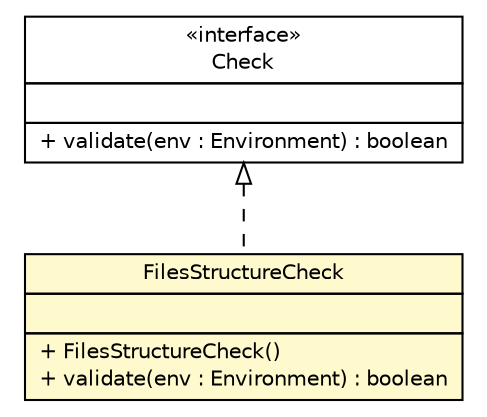 #!/usr/local/bin/dot
#
# Class diagram 
# Generated by UMLGraph version 5.1 (http://www.umlgraph.org/)
#

digraph G {
	edge [fontname="Helvetica",fontsize=10,labelfontname="Helvetica",labelfontsize=10];
	node [fontname="Helvetica",fontsize=10,shape=plaintext];
	nodesep=0.25;
	ranksep=0.5;
	// com.rexsl.maven.Check
	c802 [label=<<table title="com.rexsl.maven.Check" border="0" cellborder="1" cellspacing="0" cellpadding="2" port="p" href="../Check.html">
		<tr><td><table border="0" cellspacing="0" cellpadding="1">
<tr><td align="center" balign="center"> &#171;interface&#187; </td></tr>
<tr><td align="center" balign="center"> Check </td></tr>
		</table></td></tr>
		<tr><td><table border="0" cellspacing="0" cellpadding="1">
<tr><td align="left" balign="left">  </td></tr>
		</table></td></tr>
		<tr><td><table border="0" cellspacing="0" cellpadding="1">
<tr><td align="left" balign="left"> + validate(env : Environment) : boolean </td></tr>
		</table></td></tr>
		</table>>, fontname="Helvetica", fontcolor="black", fontsize=10.0];
	// com.rexsl.maven.checks.FilesStructureCheck
	c821 [label=<<table title="com.rexsl.maven.checks.FilesStructureCheck" border="0" cellborder="1" cellspacing="0" cellpadding="2" port="p" bgcolor="lemonChiffon" href="./FilesStructureCheck.html">
		<tr><td><table border="0" cellspacing="0" cellpadding="1">
<tr><td align="center" balign="center"> FilesStructureCheck </td></tr>
		</table></td></tr>
		<tr><td><table border="0" cellspacing="0" cellpadding="1">
<tr><td align="left" balign="left">  </td></tr>
		</table></td></tr>
		<tr><td><table border="0" cellspacing="0" cellpadding="1">
<tr><td align="left" balign="left"> + FilesStructureCheck() </td></tr>
<tr><td align="left" balign="left"> + validate(env : Environment) : boolean </td></tr>
		</table></td></tr>
		</table>>, fontname="Helvetica", fontcolor="black", fontsize=10.0];
	//com.rexsl.maven.checks.FilesStructureCheck implements com.rexsl.maven.Check
	c802:p -> c821:p [dir=back,arrowtail=empty,style=dashed];
}

